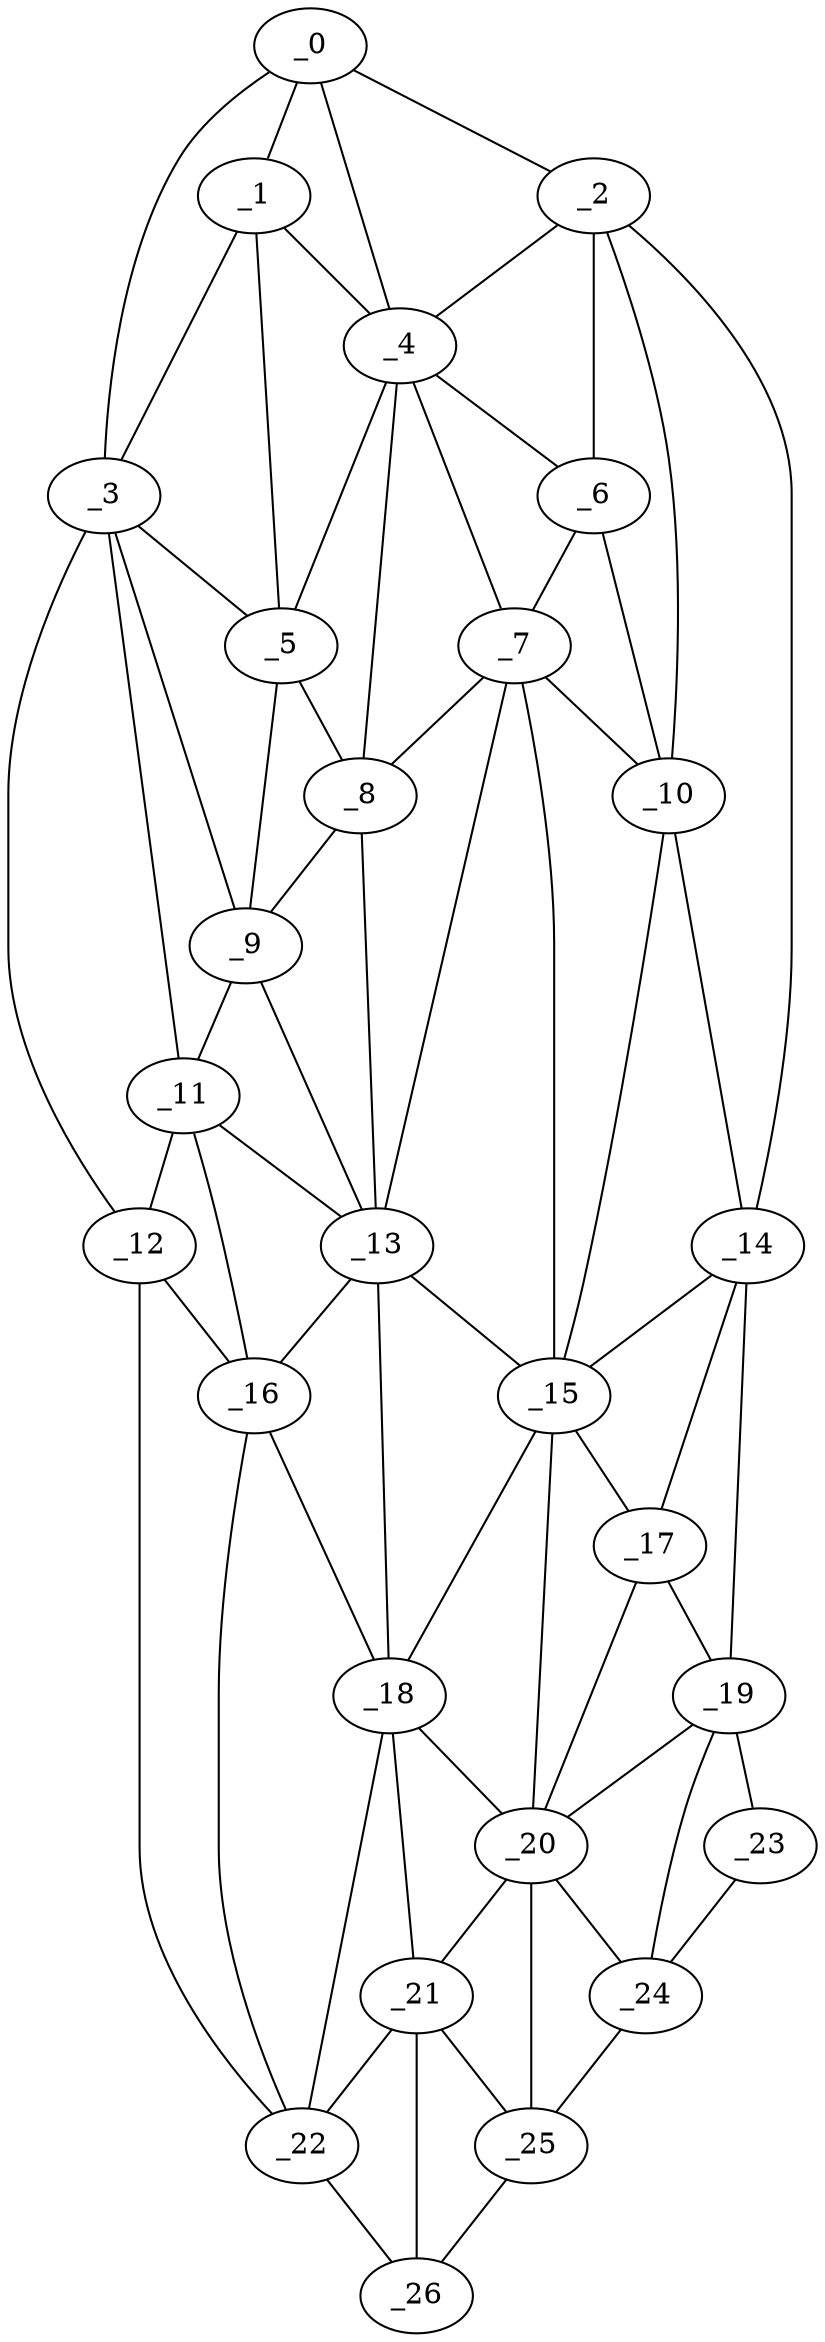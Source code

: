 graph "obj48__30.gxl" {
	_0	 [x=8,
		y=47];
	_1	 [x=17,
		y=45];
	_0 -- _1	 [valence=1];
	_2	 [x=24,
		y=73];
	_0 -- _2	 [valence=1];
	_3	 [x=26,
		y=15];
	_0 -- _3	 [valence=1];
	_4	 [x=28,
		y=67];
	_0 -- _4	 [valence=2];
	_1 -- _3	 [valence=2];
	_1 -- _4	 [valence=2];
	_5	 [x=30,
		y=45];
	_1 -- _5	 [valence=1];
	_2 -- _4	 [valence=1];
	_6	 [x=31,
		y=75];
	_2 -- _6	 [valence=2];
	_10	 [x=42,
		y=81];
	_2 -- _10	 [valence=1];
	_14	 [x=55,
		y=94];
	_2 -- _14	 [valence=1];
	_3 -- _5	 [valence=2];
	_9	 [x=39,
		y=17];
	_3 -- _9	 [valence=2];
	_11	 [x=46,
		y=12];
	_3 -- _11	 [valence=2];
	_12	 [x=53,
		y=5];
	_3 -- _12	 [valence=1];
	_4 -- _5	 [valence=1];
	_4 -- _6	 [valence=2];
	_7	 [x=34,
		y=70];
	_4 -- _7	 [valence=1];
	_8	 [x=36,
		y=47];
	_4 -- _8	 [valence=2];
	_5 -- _8	 [valence=2];
	_5 -- _9	 [valence=1];
	_6 -- _7	 [valence=2];
	_6 -- _10	 [valence=2];
	_7 -- _8	 [valence=1];
	_7 -- _10	 [valence=2];
	_13	 [x=55,
		y=48];
	_7 -- _13	 [valence=2];
	_15	 [x=56,
		y=80];
	_7 -- _15	 [valence=2];
	_8 -- _9	 [valence=2];
	_8 -- _13	 [valence=2];
	_9 -- _11	 [valence=1];
	_9 -- _13	 [valence=1];
	_10 -- _14	 [valence=2];
	_10 -- _15	 [valence=2];
	_11 -- _12	 [valence=1];
	_11 -- _13	 [valence=2];
	_16	 [x=61,
		y=8];
	_11 -- _16	 [valence=1];
	_12 -- _16	 [valence=2];
	_22	 [x=92,
		y=19];
	_12 -- _22	 [valence=1];
	_13 -- _15	 [valence=1];
	_13 -- _16	 [valence=2];
	_18	 [x=66,
		y=50];
	_13 -- _18	 [valence=1];
	_14 -- _15	 [valence=2];
	_17	 [x=63,
		y=94];
	_14 -- _17	 [valence=2];
	_19	 [x=66,
		y=98];
	_14 -- _19	 [valence=1];
	_15 -- _17	 [valence=2];
	_15 -- _18	 [valence=2];
	_20	 [x=71,
		y=79];
	_15 -- _20	 [valence=2];
	_16 -- _18	 [valence=2];
	_16 -- _22	 [valence=2];
	_17 -- _19	 [valence=2];
	_17 -- _20	 [valence=2];
	_18 -- _20	 [valence=2];
	_21	 [x=78,
		y=60];
	_18 -- _21	 [valence=2];
	_18 -- _22	 [valence=1];
	_19 -- _20	 [valence=2];
	_23	 [x=115,
		y=109];
	_19 -- _23	 [valence=1];
	_24	 [x=117,
		y=100];
	_19 -- _24	 [valence=2];
	_20 -- _21	 [valence=1];
	_20 -- _24	 [valence=2];
	_25	 [x=123,
		y=70];
	_20 -- _25	 [valence=2];
	_21 -- _22	 [valence=2];
	_21 -- _25	 [valence=2];
	_26	 [x=124,
		y=60];
	_21 -- _26	 [valence=2];
	_22 -- _26	 [valence=1];
	_23 -- _24	 [valence=1];
	_24 -- _25	 [valence=1];
	_25 -- _26	 [valence=1];
}
